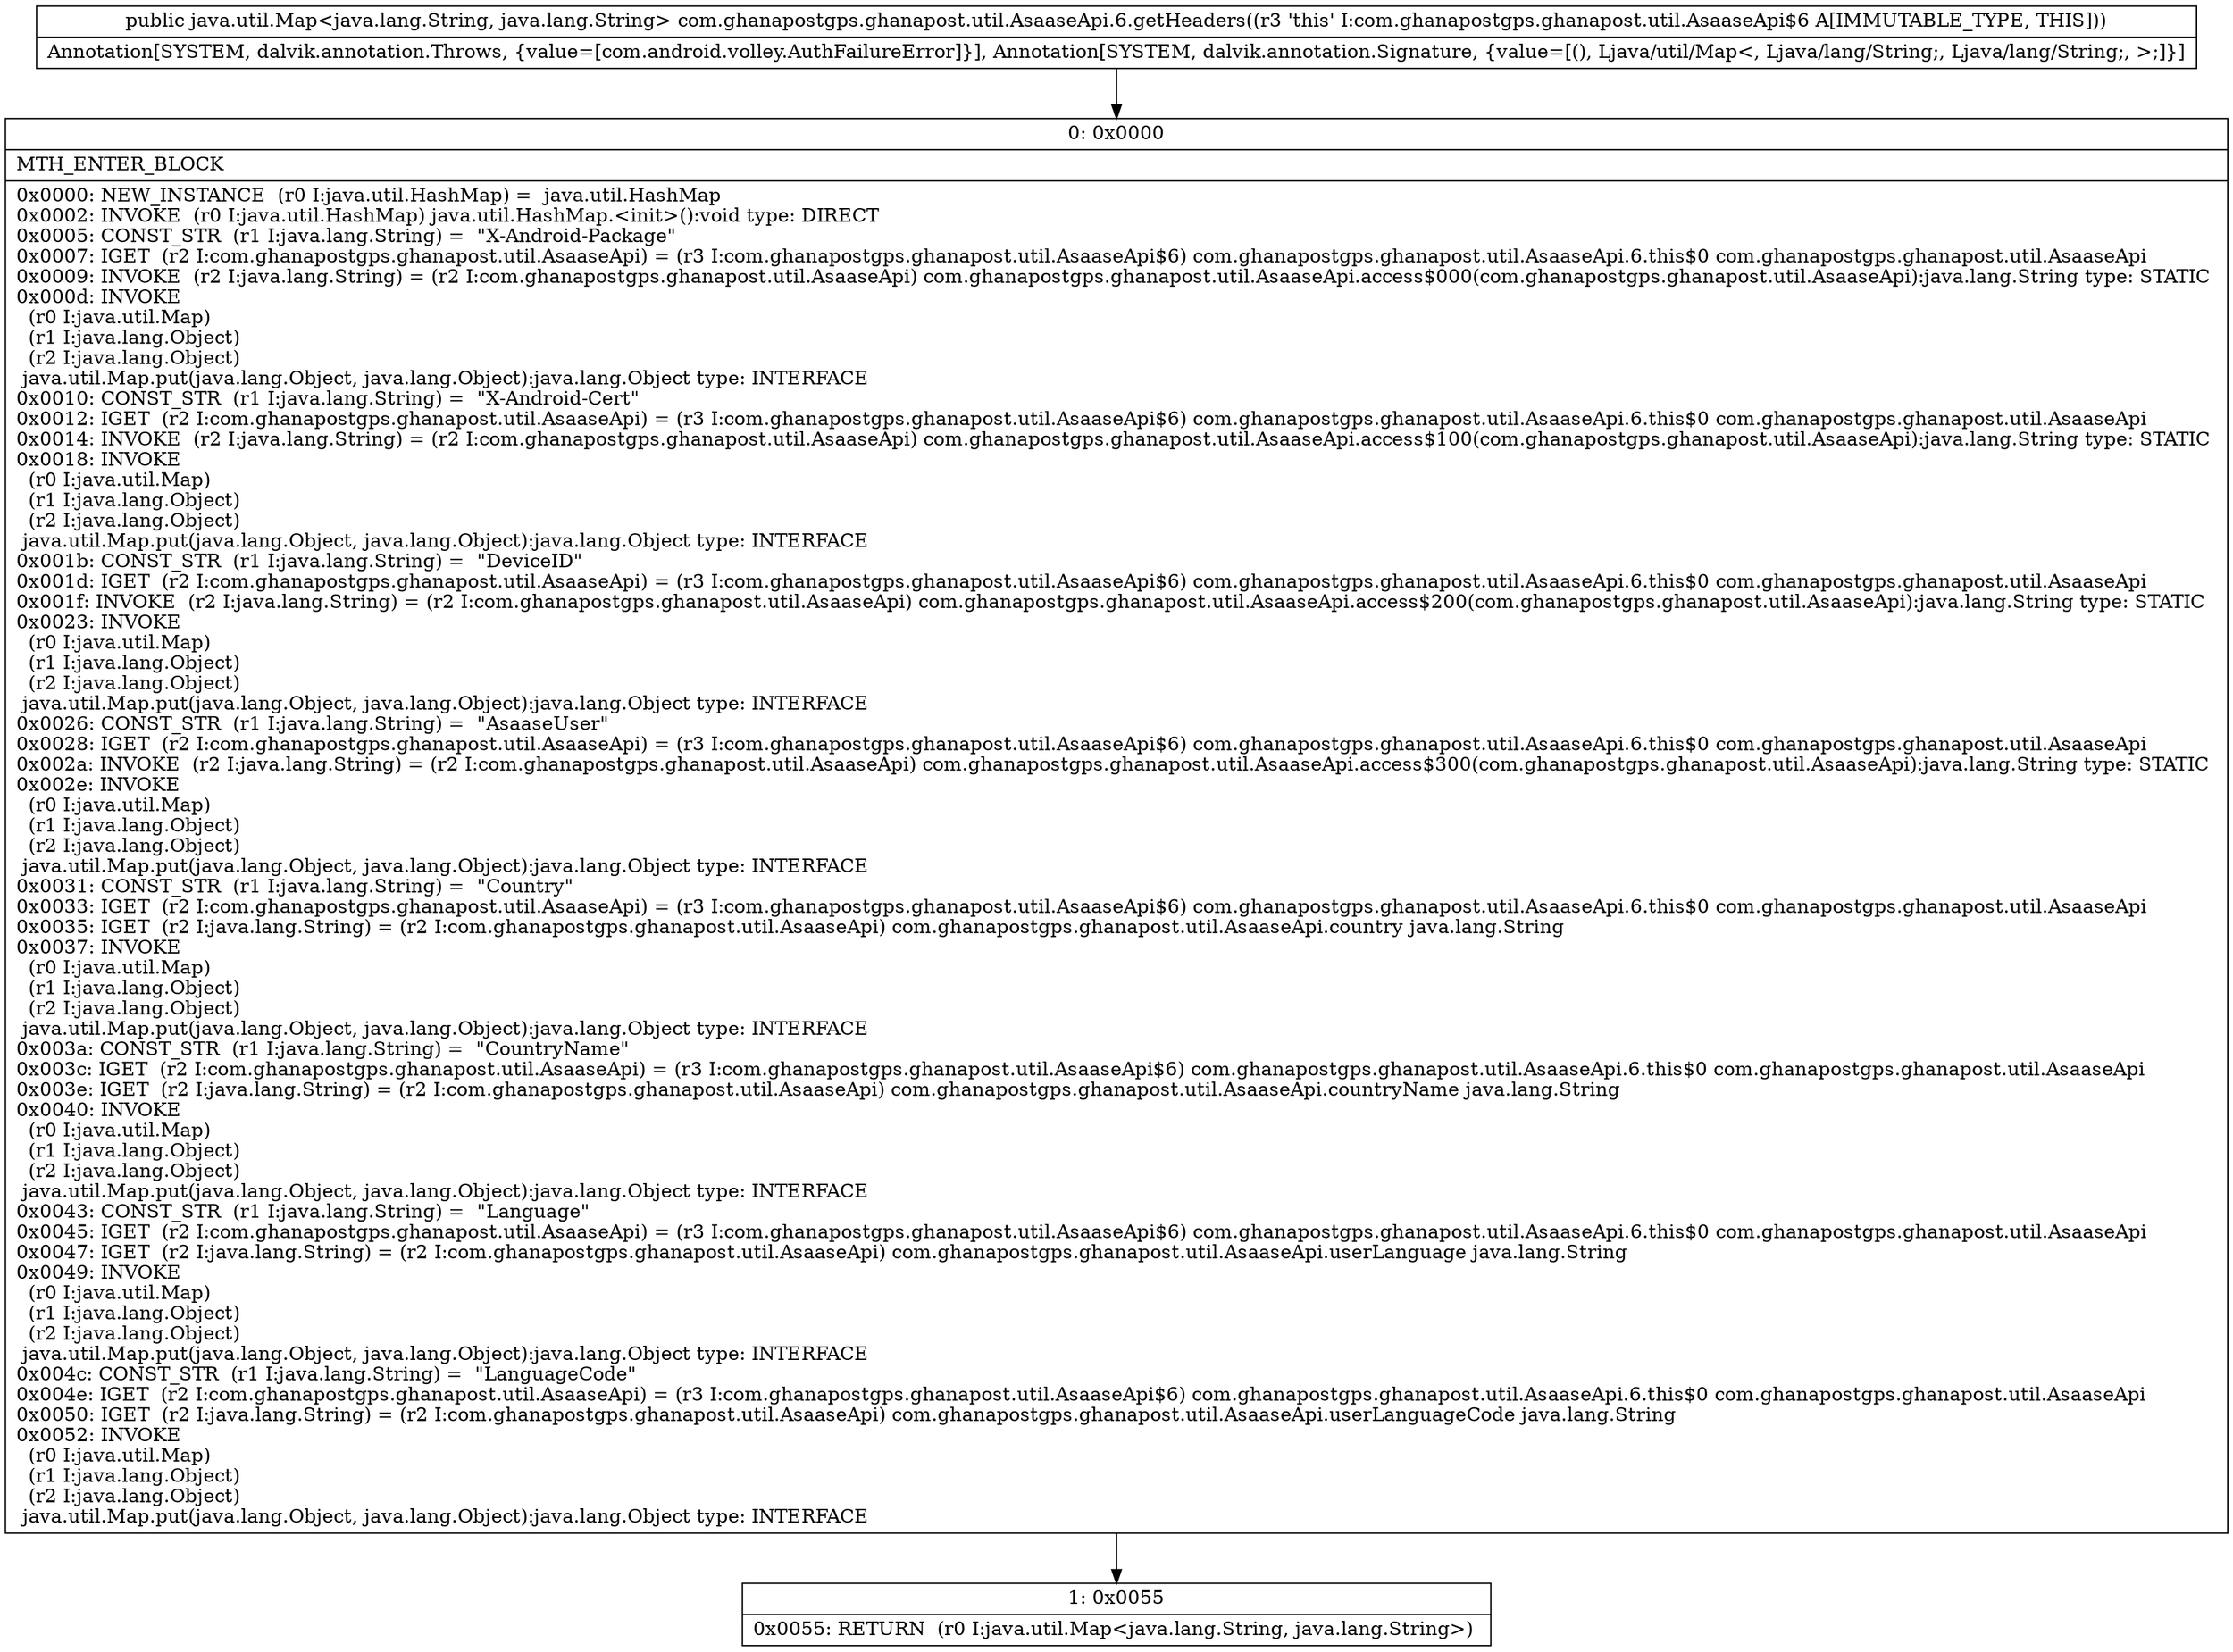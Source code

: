 digraph "CFG forcom.ghanapostgps.ghanapost.util.AsaaseApi.6.getHeaders()Ljava\/util\/Map;" {
Node_0 [shape=record,label="{0\:\ 0x0000|MTH_ENTER_BLOCK\l|0x0000: NEW_INSTANCE  (r0 I:java.util.HashMap) =  java.util.HashMap \l0x0002: INVOKE  (r0 I:java.util.HashMap) java.util.HashMap.\<init\>():void type: DIRECT \l0x0005: CONST_STR  (r1 I:java.lang.String) =  \"X\-Android\-Package\" \l0x0007: IGET  (r2 I:com.ghanapostgps.ghanapost.util.AsaaseApi) = (r3 I:com.ghanapostgps.ghanapost.util.AsaaseApi$6) com.ghanapostgps.ghanapost.util.AsaaseApi.6.this$0 com.ghanapostgps.ghanapost.util.AsaaseApi \l0x0009: INVOKE  (r2 I:java.lang.String) = (r2 I:com.ghanapostgps.ghanapost.util.AsaaseApi) com.ghanapostgps.ghanapost.util.AsaaseApi.access$000(com.ghanapostgps.ghanapost.util.AsaaseApi):java.lang.String type: STATIC \l0x000d: INVOKE  \l  (r0 I:java.util.Map)\l  (r1 I:java.lang.Object)\l  (r2 I:java.lang.Object)\l java.util.Map.put(java.lang.Object, java.lang.Object):java.lang.Object type: INTERFACE \l0x0010: CONST_STR  (r1 I:java.lang.String) =  \"X\-Android\-Cert\" \l0x0012: IGET  (r2 I:com.ghanapostgps.ghanapost.util.AsaaseApi) = (r3 I:com.ghanapostgps.ghanapost.util.AsaaseApi$6) com.ghanapostgps.ghanapost.util.AsaaseApi.6.this$0 com.ghanapostgps.ghanapost.util.AsaaseApi \l0x0014: INVOKE  (r2 I:java.lang.String) = (r2 I:com.ghanapostgps.ghanapost.util.AsaaseApi) com.ghanapostgps.ghanapost.util.AsaaseApi.access$100(com.ghanapostgps.ghanapost.util.AsaaseApi):java.lang.String type: STATIC \l0x0018: INVOKE  \l  (r0 I:java.util.Map)\l  (r1 I:java.lang.Object)\l  (r2 I:java.lang.Object)\l java.util.Map.put(java.lang.Object, java.lang.Object):java.lang.Object type: INTERFACE \l0x001b: CONST_STR  (r1 I:java.lang.String) =  \"DeviceID\" \l0x001d: IGET  (r2 I:com.ghanapostgps.ghanapost.util.AsaaseApi) = (r3 I:com.ghanapostgps.ghanapost.util.AsaaseApi$6) com.ghanapostgps.ghanapost.util.AsaaseApi.6.this$0 com.ghanapostgps.ghanapost.util.AsaaseApi \l0x001f: INVOKE  (r2 I:java.lang.String) = (r2 I:com.ghanapostgps.ghanapost.util.AsaaseApi) com.ghanapostgps.ghanapost.util.AsaaseApi.access$200(com.ghanapostgps.ghanapost.util.AsaaseApi):java.lang.String type: STATIC \l0x0023: INVOKE  \l  (r0 I:java.util.Map)\l  (r1 I:java.lang.Object)\l  (r2 I:java.lang.Object)\l java.util.Map.put(java.lang.Object, java.lang.Object):java.lang.Object type: INTERFACE \l0x0026: CONST_STR  (r1 I:java.lang.String) =  \"AsaaseUser\" \l0x0028: IGET  (r2 I:com.ghanapostgps.ghanapost.util.AsaaseApi) = (r3 I:com.ghanapostgps.ghanapost.util.AsaaseApi$6) com.ghanapostgps.ghanapost.util.AsaaseApi.6.this$0 com.ghanapostgps.ghanapost.util.AsaaseApi \l0x002a: INVOKE  (r2 I:java.lang.String) = (r2 I:com.ghanapostgps.ghanapost.util.AsaaseApi) com.ghanapostgps.ghanapost.util.AsaaseApi.access$300(com.ghanapostgps.ghanapost.util.AsaaseApi):java.lang.String type: STATIC \l0x002e: INVOKE  \l  (r0 I:java.util.Map)\l  (r1 I:java.lang.Object)\l  (r2 I:java.lang.Object)\l java.util.Map.put(java.lang.Object, java.lang.Object):java.lang.Object type: INTERFACE \l0x0031: CONST_STR  (r1 I:java.lang.String) =  \"Country\" \l0x0033: IGET  (r2 I:com.ghanapostgps.ghanapost.util.AsaaseApi) = (r3 I:com.ghanapostgps.ghanapost.util.AsaaseApi$6) com.ghanapostgps.ghanapost.util.AsaaseApi.6.this$0 com.ghanapostgps.ghanapost.util.AsaaseApi \l0x0035: IGET  (r2 I:java.lang.String) = (r2 I:com.ghanapostgps.ghanapost.util.AsaaseApi) com.ghanapostgps.ghanapost.util.AsaaseApi.country java.lang.String \l0x0037: INVOKE  \l  (r0 I:java.util.Map)\l  (r1 I:java.lang.Object)\l  (r2 I:java.lang.Object)\l java.util.Map.put(java.lang.Object, java.lang.Object):java.lang.Object type: INTERFACE \l0x003a: CONST_STR  (r1 I:java.lang.String) =  \"CountryName\" \l0x003c: IGET  (r2 I:com.ghanapostgps.ghanapost.util.AsaaseApi) = (r3 I:com.ghanapostgps.ghanapost.util.AsaaseApi$6) com.ghanapostgps.ghanapost.util.AsaaseApi.6.this$0 com.ghanapostgps.ghanapost.util.AsaaseApi \l0x003e: IGET  (r2 I:java.lang.String) = (r2 I:com.ghanapostgps.ghanapost.util.AsaaseApi) com.ghanapostgps.ghanapost.util.AsaaseApi.countryName java.lang.String \l0x0040: INVOKE  \l  (r0 I:java.util.Map)\l  (r1 I:java.lang.Object)\l  (r2 I:java.lang.Object)\l java.util.Map.put(java.lang.Object, java.lang.Object):java.lang.Object type: INTERFACE \l0x0043: CONST_STR  (r1 I:java.lang.String) =  \"Language\" \l0x0045: IGET  (r2 I:com.ghanapostgps.ghanapost.util.AsaaseApi) = (r3 I:com.ghanapostgps.ghanapost.util.AsaaseApi$6) com.ghanapostgps.ghanapost.util.AsaaseApi.6.this$0 com.ghanapostgps.ghanapost.util.AsaaseApi \l0x0047: IGET  (r2 I:java.lang.String) = (r2 I:com.ghanapostgps.ghanapost.util.AsaaseApi) com.ghanapostgps.ghanapost.util.AsaaseApi.userLanguage java.lang.String \l0x0049: INVOKE  \l  (r0 I:java.util.Map)\l  (r1 I:java.lang.Object)\l  (r2 I:java.lang.Object)\l java.util.Map.put(java.lang.Object, java.lang.Object):java.lang.Object type: INTERFACE \l0x004c: CONST_STR  (r1 I:java.lang.String) =  \"LanguageCode\" \l0x004e: IGET  (r2 I:com.ghanapostgps.ghanapost.util.AsaaseApi) = (r3 I:com.ghanapostgps.ghanapost.util.AsaaseApi$6) com.ghanapostgps.ghanapost.util.AsaaseApi.6.this$0 com.ghanapostgps.ghanapost.util.AsaaseApi \l0x0050: IGET  (r2 I:java.lang.String) = (r2 I:com.ghanapostgps.ghanapost.util.AsaaseApi) com.ghanapostgps.ghanapost.util.AsaaseApi.userLanguageCode java.lang.String \l0x0052: INVOKE  \l  (r0 I:java.util.Map)\l  (r1 I:java.lang.Object)\l  (r2 I:java.lang.Object)\l java.util.Map.put(java.lang.Object, java.lang.Object):java.lang.Object type: INTERFACE \l}"];
Node_1 [shape=record,label="{1\:\ 0x0055|0x0055: RETURN  (r0 I:java.util.Map\<java.lang.String, java.lang.String\>) \l}"];
MethodNode[shape=record,label="{public java.util.Map\<java.lang.String, java.lang.String\> com.ghanapostgps.ghanapost.util.AsaaseApi.6.getHeaders((r3 'this' I:com.ghanapostgps.ghanapost.util.AsaaseApi$6 A[IMMUTABLE_TYPE, THIS]))  | Annotation[SYSTEM, dalvik.annotation.Throws, \{value=[com.android.volley.AuthFailureError]\}], Annotation[SYSTEM, dalvik.annotation.Signature, \{value=[(), Ljava\/util\/Map\<, Ljava\/lang\/String;, Ljava\/lang\/String;, \>;]\}]\l}"];
MethodNode -> Node_0;
Node_0 -> Node_1;
}

